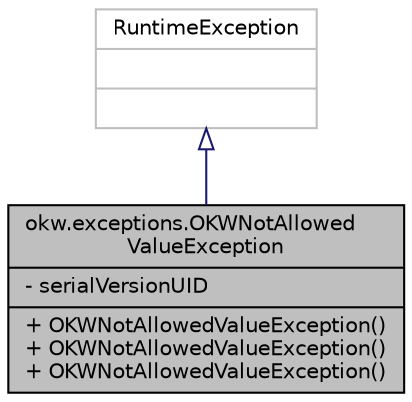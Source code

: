 digraph "okw.exceptions.OKWNotAllowedValueException"
{
 // INTERACTIVE_SVG=YES
 // LATEX_PDF_SIZE
  edge [fontname="Helvetica",fontsize="10",labelfontname="Helvetica",labelfontsize="10"];
  node [fontname="Helvetica",fontsize="10",shape=record];
  Node2 [label="{okw.exceptions.OKWNotAllowed\lValueException\n|- serialVersionUID\l|+ OKWNotAllowedValueException()\l+ OKWNotAllowedValueException()\l+ OKWNotAllowedValueException()\l}",height=0.2,width=0.4,color="black", fillcolor="grey75", style="filled", fontcolor="black",tooltip="OKWNotAllowedValueException-Ausnahme wird ausgelöst, wenn ein gegebener Wert im Schlüsselwort nicht e..."];
  Node3 -> Node2 [dir="back",color="midnightblue",fontsize="10",style="solid",arrowtail="onormal",fontname="Helvetica"];
  Node3 [label="{RuntimeException\n||}",height=0.2,width=0.4,color="grey75", fillcolor="white", style="filled",tooltip=" "];
}
